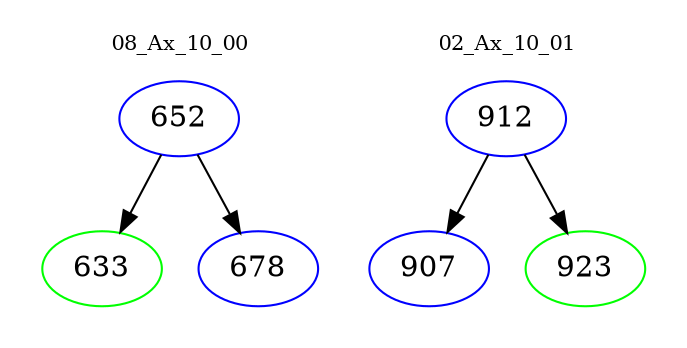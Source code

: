 digraph{
subgraph cluster_0 {
color = white
label = "08_Ax_10_00";
fontsize=10;
T0_652 [label="652", color="blue"]
T0_652 -> T0_633 [color="black"]
T0_633 [label="633", color="green"]
T0_652 -> T0_678 [color="black"]
T0_678 [label="678", color="blue"]
}
subgraph cluster_1 {
color = white
label = "02_Ax_10_01";
fontsize=10;
T1_912 [label="912", color="blue"]
T1_912 -> T1_907 [color="black"]
T1_907 [label="907", color="blue"]
T1_912 -> T1_923 [color="black"]
T1_923 [label="923", color="green"]
}
}
